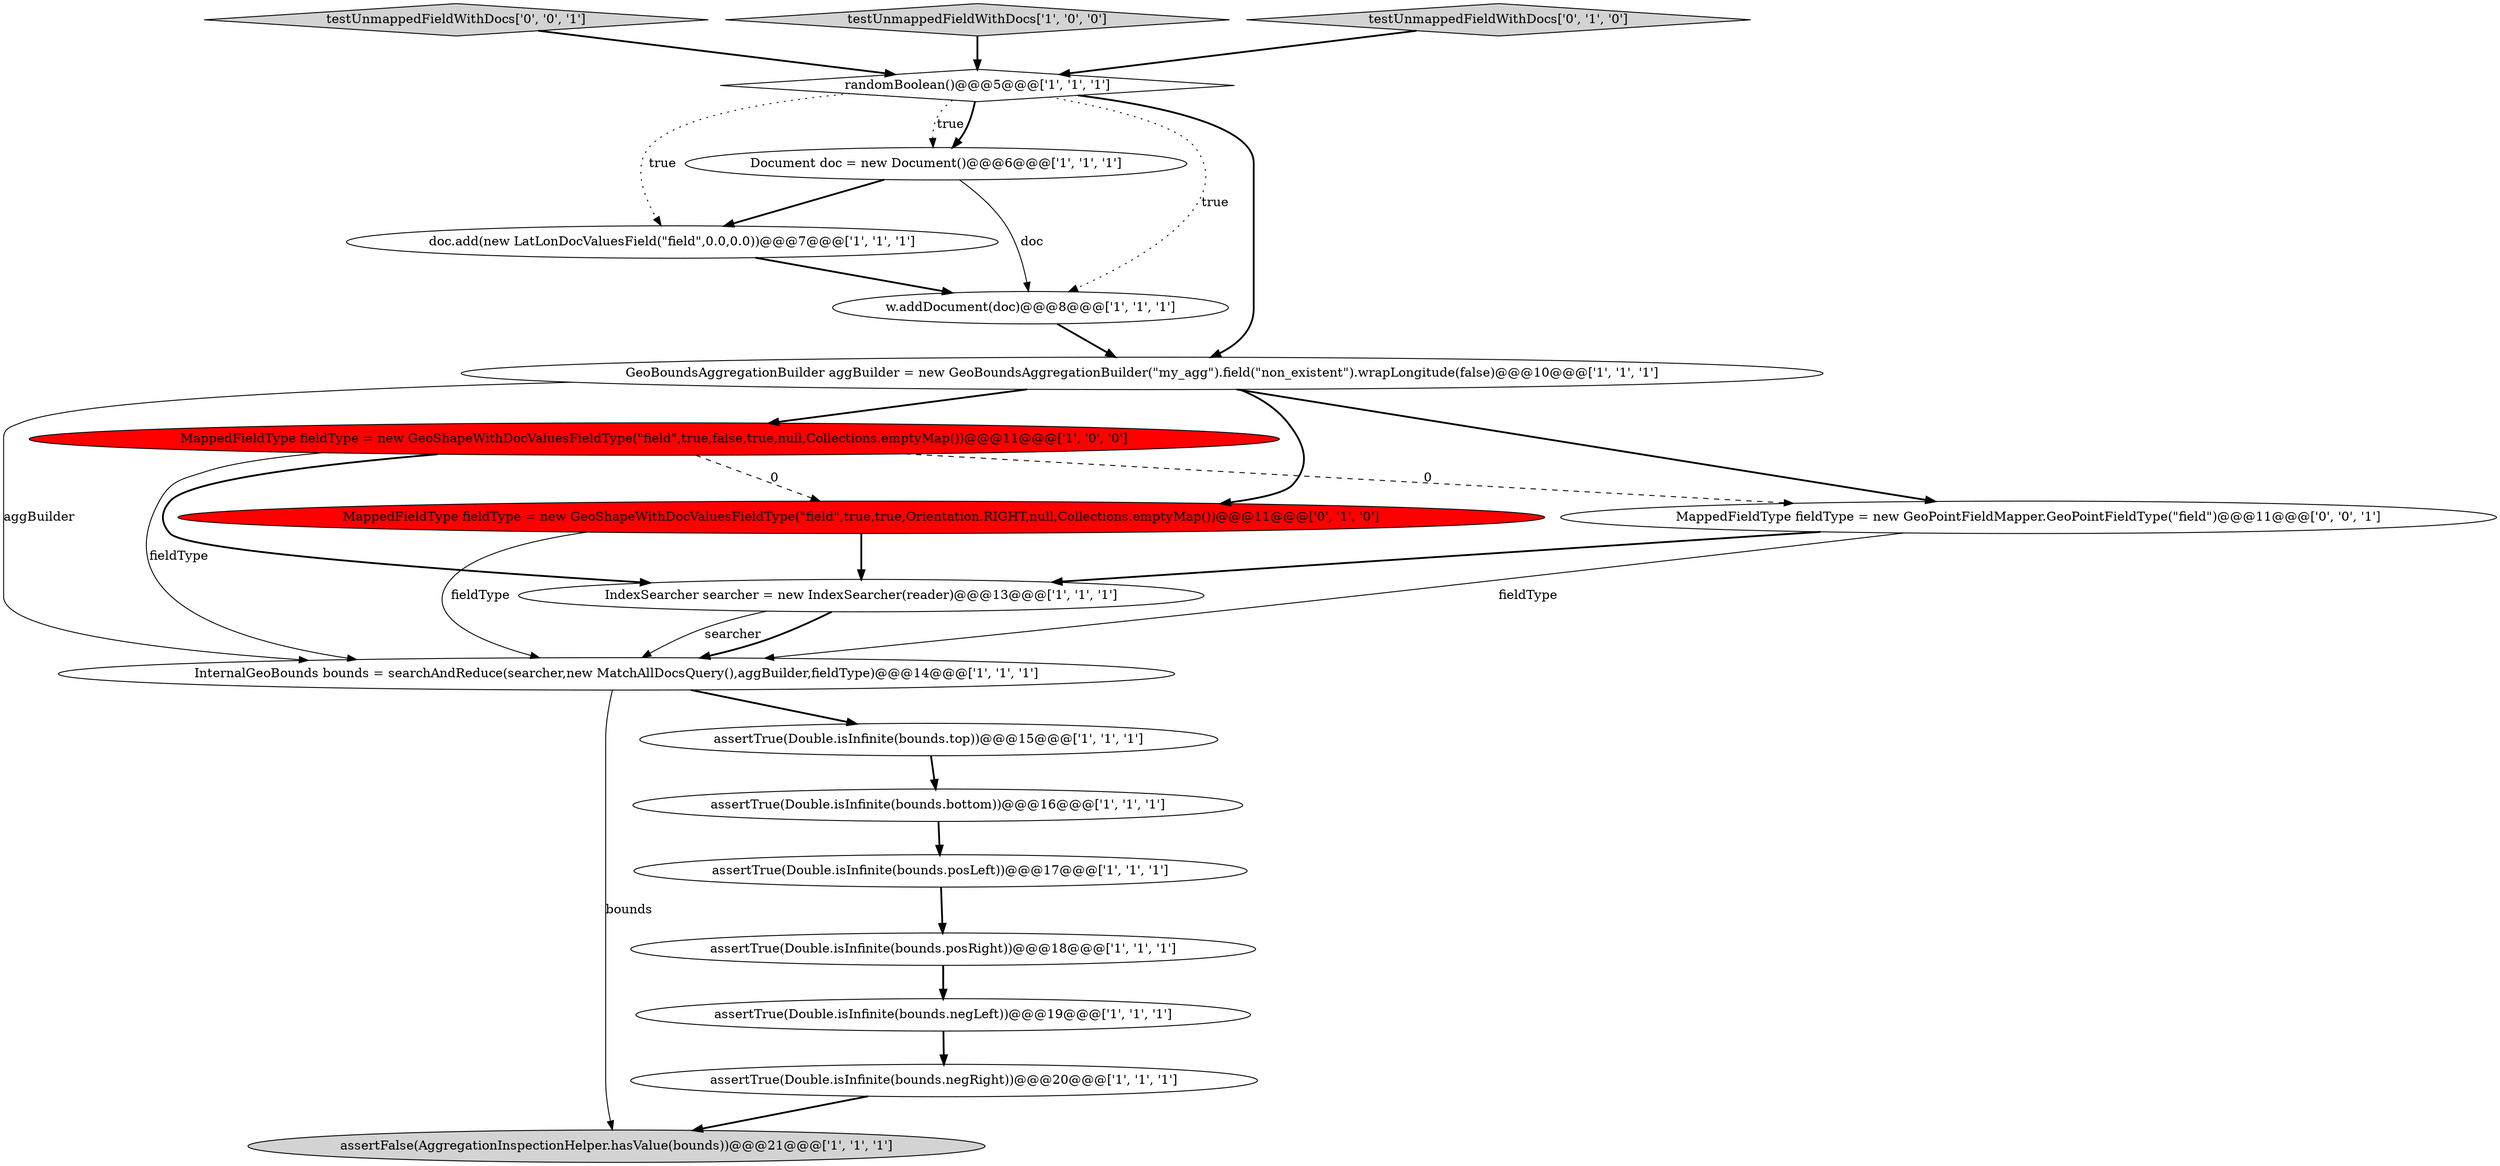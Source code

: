 digraph {
14 [style = filled, label = "assertTrue(Double.isInfinite(bounds.posLeft))@@@17@@@['1', '1', '1']", fillcolor = white, shape = ellipse image = "AAA0AAABBB1BBB"];
1 [style = filled, label = "doc.add(new LatLonDocValuesField(\"field\",0.0,0.0))@@@7@@@['1', '1', '1']", fillcolor = white, shape = ellipse image = "AAA0AAABBB1BBB"];
13 [style = filled, label = "assertTrue(Double.isInfinite(bounds.posRight))@@@18@@@['1', '1', '1']", fillcolor = white, shape = ellipse image = "AAA0AAABBB1BBB"];
18 [style = filled, label = "testUnmappedFieldWithDocs['0', '0', '1']", fillcolor = lightgray, shape = diamond image = "AAA0AAABBB3BBB"];
11 [style = filled, label = "testUnmappedFieldWithDocs['1', '0', '0']", fillcolor = lightgray, shape = diamond image = "AAA0AAABBB1BBB"];
5 [style = filled, label = "InternalGeoBounds bounds = searchAndReduce(searcher,new MatchAllDocsQuery(),aggBuilder,fieldType)@@@14@@@['1', '1', '1']", fillcolor = white, shape = ellipse image = "AAA0AAABBB1BBB"];
12 [style = filled, label = "w.addDocument(doc)@@@8@@@['1', '1', '1']", fillcolor = white, shape = ellipse image = "AAA0AAABBB1BBB"];
0 [style = filled, label = "GeoBoundsAggregationBuilder aggBuilder = new GeoBoundsAggregationBuilder(\"my_agg\").field(\"non_existent\").wrapLongitude(false)@@@10@@@['1', '1', '1']", fillcolor = white, shape = ellipse image = "AAA0AAABBB1BBB"];
16 [style = filled, label = "MappedFieldType fieldType = new GeoShapeWithDocValuesFieldType(\"field\",true,true,Orientation.RIGHT,null,Collections.emptyMap())@@@11@@@['0', '1', '0']", fillcolor = red, shape = ellipse image = "AAA1AAABBB2BBB"];
9 [style = filled, label = "assertTrue(Double.isInfinite(bounds.bottom))@@@16@@@['1', '1', '1']", fillcolor = white, shape = ellipse image = "AAA0AAABBB1BBB"];
17 [style = filled, label = "testUnmappedFieldWithDocs['0', '1', '0']", fillcolor = lightgray, shape = diamond image = "AAA0AAABBB2BBB"];
6 [style = filled, label = "assertTrue(Double.isInfinite(bounds.negRight))@@@20@@@['1', '1', '1']", fillcolor = white, shape = ellipse image = "AAA0AAABBB1BBB"];
10 [style = filled, label = "assertFalse(AggregationInspectionHelper.hasValue(bounds))@@@21@@@['1', '1', '1']", fillcolor = lightgray, shape = ellipse image = "AAA0AAABBB1BBB"];
2 [style = filled, label = "assertTrue(Double.isInfinite(bounds.negLeft))@@@19@@@['1', '1', '1']", fillcolor = white, shape = ellipse image = "AAA0AAABBB1BBB"];
7 [style = filled, label = "Document doc = new Document()@@@6@@@['1', '1', '1']", fillcolor = white, shape = ellipse image = "AAA0AAABBB1BBB"];
15 [style = filled, label = "assertTrue(Double.isInfinite(bounds.top))@@@15@@@['1', '1', '1']", fillcolor = white, shape = ellipse image = "AAA0AAABBB1BBB"];
3 [style = filled, label = "IndexSearcher searcher = new IndexSearcher(reader)@@@13@@@['1', '1', '1']", fillcolor = white, shape = ellipse image = "AAA0AAABBB1BBB"];
4 [style = filled, label = "MappedFieldType fieldType = new GeoShapeWithDocValuesFieldType(\"field\",true,false,true,null,Collections.emptyMap())@@@11@@@['1', '0', '0']", fillcolor = red, shape = ellipse image = "AAA1AAABBB1BBB"];
19 [style = filled, label = "MappedFieldType fieldType = new GeoPointFieldMapper.GeoPointFieldType(\"field\")@@@11@@@['0', '0', '1']", fillcolor = white, shape = ellipse image = "AAA0AAABBB3BBB"];
8 [style = filled, label = "randomBoolean()@@@5@@@['1', '1', '1']", fillcolor = white, shape = diamond image = "AAA0AAABBB1BBB"];
16->3 [style = bold, label=""];
17->8 [style = bold, label=""];
4->3 [style = bold, label=""];
0->16 [style = bold, label=""];
7->1 [style = bold, label=""];
4->16 [style = dashed, label="0"];
0->19 [style = bold, label=""];
2->6 [style = bold, label=""];
19->5 [style = solid, label="fieldType"];
16->5 [style = solid, label="fieldType"];
8->7 [style = dotted, label="true"];
5->15 [style = bold, label=""];
5->10 [style = solid, label="bounds"];
4->5 [style = solid, label="fieldType"];
12->0 [style = bold, label=""];
7->12 [style = solid, label="doc"];
8->7 [style = bold, label=""];
3->5 [style = solid, label="searcher"];
8->0 [style = bold, label=""];
8->1 [style = dotted, label="true"];
3->5 [style = bold, label=""];
8->12 [style = dotted, label="true"];
0->4 [style = bold, label=""];
15->9 [style = bold, label=""];
6->10 [style = bold, label=""];
9->14 [style = bold, label=""];
1->12 [style = bold, label=""];
11->8 [style = bold, label=""];
4->19 [style = dashed, label="0"];
18->8 [style = bold, label=""];
0->5 [style = solid, label="aggBuilder"];
14->13 [style = bold, label=""];
19->3 [style = bold, label=""];
13->2 [style = bold, label=""];
}
